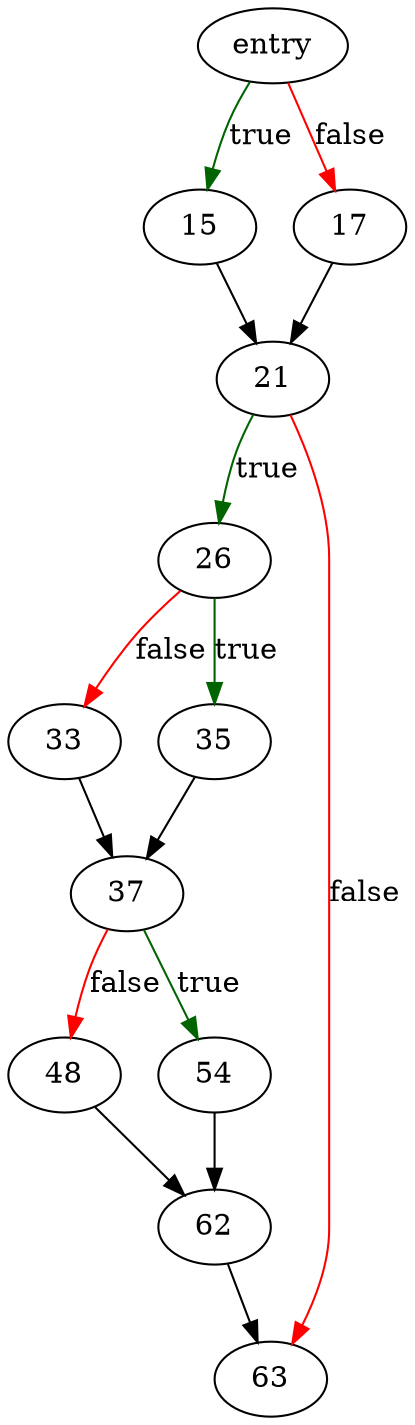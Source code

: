 digraph "print_size" {
	// Node definitions.
	2 [label=entry];
	15;
	17;
	21;
	26;
	33;
	35;
	37;
	48;
	54;
	62;
	63;

	// Edge definitions.
	2 -> 15 [
		color=darkgreen
		label=true
	];
	2 -> 17 [
		color=red
		label=false
	];
	15 -> 21;
	17 -> 21;
	21 -> 26 [
		color=darkgreen
		label=true
	];
	21 -> 63 [
		color=red
		label=false
	];
	26 -> 33 [
		color=red
		label=false
	];
	26 -> 35 [
		color=darkgreen
		label=true
	];
	33 -> 37;
	35 -> 37;
	37 -> 48 [
		color=red
		label=false
	];
	37 -> 54 [
		color=darkgreen
		label=true
	];
	48 -> 62;
	54 -> 62;
	62 -> 63;
}